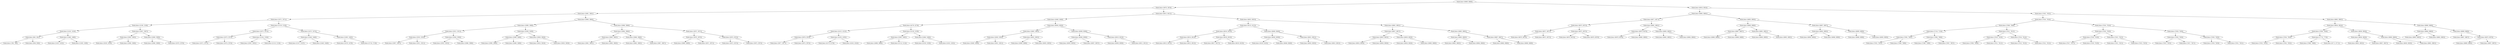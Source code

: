 digraph G{
494659039 [label="Node{data=[6869, 6869]}"]
494659039 -> 656959297
656959297 [label="Node{data=[3876, 3876]}"]
656959297 -> 2131301218
2131301218 [label="Node{data=[2881, 2881]}"]
2131301218 -> 822981791
822981791 [label="Node{data=[2071, 2071]}"]
822981791 -> 1931143804
1931143804 [label="Node{data=[1536, 1536]}"]
1931143804 -> 392988977
392988977 [label="Node{data=[1416, 1416]}"]
392988977 -> 541657789
541657789 [label="Node{data=[841, 841]}"]
541657789 -> 2084367207
2084367207 [label="Node{data=[789, 789]}"]
541657789 -> 1481750422
1481750422 [label="Node{data=[956, 956]}"]
392988977 -> 730302636
730302636 [label="Node{data=[1466, 1466]}"]
730302636 -> 1140028291
1140028291 [label="Node{data=[1425, 1425]}"]
730302636 -> 1485819721
1485819721 [label="Node{data=[1509, 1509]}"]
1931143804 -> 221720265
221720265 [label="Node{data=[2067, 2067]}"]
221720265 -> 451020075
451020075 [label="Node{data=[2065, 2065]}"]
451020075 -> 1112867487
1112867487 [label="Node{data=[2029, 2029]}"]
451020075 -> 1686530075
1686530075 [label="Node{data=[2066, 2066]}"]
221720265 -> 1349735204
1349735204 [label="Node{data=[2069, 2069]}"]
1349735204 -> 1521667932
1521667932 [label="Node{data=[2068, 2068]}"]
1349735204 -> 815365999
815365999 [label="Node{data=[2070, 2070]}"]
822981791 -> 1736970199
1736970199 [label="Node{data=[2129, 2129]}"]
1736970199 -> 766020209
766020209 [label="Node{data=[2075, 2075]}"]
766020209 -> 1638688951
1638688951 [label="Node{data=[2073, 2073]}"]
1638688951 -> 439685610
439685610 [label="Node{data=[2072, 2072]}"]
1638688951 -> 1029985228
1029985228 [label="Node{data=[2074, 2074]}"]
766020209 -> 1425456403
1425456403 [label="Node{data=[2104, 2104]}"]
1425456403 -> 1453170410
1453170410 [label="Node{data=[2091, 2091]}"]
1425456403 -> 1687515026
1687515026 [label="Node{data=[2119, 2119]}"]
1736970199 -> 2079374079
2079374079 [label="Node{data=[2475, 2475]}"]
2079374079 -> 445615799
445615799 [label="Node{data=[2446, 2446]}"]
445615799 -> 543107522
543107522 [label="Node{data=[2147, 2147]}"]
445615799 -> 1878600612
1878600612 [label="Node{data=[2449, 2449]}"]
2079374079 -> 287331302
287331302 [label="Node{data=[2493, 2493]}"]
287331302 -> 2008849731
2008849731 [label="Node{data=[2479, 2479]}"]
287331302 -> 787790671
787790671 [label="Node{data=[2718, 2718]}"]
2131301218 -> 141955390
141955390 [label="Node{data=[3860, 3860]}"]
141955390 -> 467324085
467324085 [label="Node{data=[2989, 2989]}"]
467324085 -> 136256520
136256520 [label="Node{data=[2912, 2912]}"]
136256520 -> 62578823
62578823 [label="Node{data=[2910, 2910]}"]
62578823 -> 1006501423
1006501423 [label="Node{data=[2907, 2907]}"]
62578823 -> 1989096065
1989096065 [label="Node{data=[2911, 2911]}"]
136256520 -> 100704004
100704004 [label="Node{data=[2958, 2958]}"]
100704004 -> 1382742427
1382742427 [label="Node{data=[2932, 2932]}"]
100704004 -> 103967103
103967103 [label="Node{data=[2988, 2988]}"]
467324085 -> 153507842
153507842 [label="Node{data=[3509, 3509]}"]
153507842 -> 198971037
198971037 [label="Node{data=[3486, 3486]}"]
198971037 -> 251631708
251631708 [label="Node{data=[2990, 2990]}"]
198971037 -> 462647661
462647661 [label="Node{data=[3489, 3489]}"]
153507842 -> 550427733
550427733 [label="Node{data=[3858, 3858]}"]
550427733 -> 1259177527
1259177527 [label="Node{data=[3616, 3616]}"]
550427733 -> 969071218
969071218 [label="Node{data=[3859, 3859]}"]
141955390 -> 962255934
962255934 [label="Node{data=[3868, 3868]}"]
962255934 -> 1872794420
1872794420 [label="Node{data=[3864, 3864]}"]
1872794420 -> 1211866313
1211866313 [label="Node{data=[3862, 3862]}"]
1211866313 -> 1728438006
1728438006 [label="Node{data=[3861, 3861]}"]
1211866313 -> 147936516
147936516 [label="Node{data=[3863, 3863]}"]
1872794420 -> 1669549593
1669549593 [label="Node{data=[3866, 3866]}"]
1669549593 -> 2001361780
2001361780 [label="Node{data=[3865, 3865]}"]
1669549593 -> 1047648517
1047648517 [label="Node{data=[3867, 3867]}"]
962255934 -> 1007342266
1007342266 [label="Node{data=[3872, 3872]}"]
1007342266 -> 1157669028
1157669028 [label="Node{data=[3870, 3870]}"]
1157669028 -> 1614074507
1614074507 [label="Node{data=[3869, 3869]}"]
1157669028 -> 1346213497
1346213497 [label="Node{data=[3871, 3871]}"]
1007342266 -> 986190278
986190278 [label="Node{data=[3874, 3874]}"]
986190278 -> 2047706043
2047706043 [label="Node{data=[3873, 3873]}"]
986190278 -> 1013688059
1013688059 [label="Node{data=[3875, 3875]}"]
656959297 -> 14246225
14246225 [label="Node{data=[6012, 6012]}"]
14246225 -> 2053445293
2053445293 [label="Node{data=[5848, 5848]}"]
2053445293 -> 1818448385
1818448385 [label="Node{data=[4278, 4278]}"]
1818448385 -> 232684808
232684808 [label="Node{data=[4152, 4152]}"]
232684808 -> 1179014667
1179014667 [label="Node{data=[3878, 3878]}"]
1179014667 -> 348446736
348446736 [label="Node{data=[3877, 3877]}"]
1179014667 -> 1648450515
1648450515 [label="Node{data=[3975, 3975]}"]
232684808 -> 470371502
470371502 [label="Node{data=[4195, 4195]}"]
470371502 -> 1745594154
1745594154 [label="Node{data=[4179, 4179]}"]
470371502 -> 1534856795
1534856795 [label="Node{data=[4243, 4243]}"]
1818448385 -> 856377636
856377636 [label="Node{data=[5139, 5139]}"]
856377636 -> 1706106839
1706106839 [label="Node{data=[5082, 5082]}"]
1706106839 -> 1354155708
1354155708 [label="Node{data=[4968, 4968]}"]
1706106839 -> 1803748391
1803748391 [label="Node{data=[5114, 5114]}"]
856377636 -> 44577306
44577306 [label="Node{data=[5484, 5484]}"]
44577306 -> 1871366719
1871366719 [label="Node{data=[5230, 5230]}"]
44577306 -> 158298708
158298708 [label="Node{data=[5505, 5505]}"]
2053445293 -> 2050948450
2050948450 [label="Node{data=[6004, 6004]}"]
2050948450 -> 969222365
969222365 [label="Node{data=[5865, 5865]}"]
969222365 -> 10999528
10999528 [label="Node{data=[5850, 5850]}"]
10999528 -> 1923676538
1923676538 [label="Node{data=[5849, 5849]}"]
10999528 -> 2146492320
2146492320 [label="Node{data=[5851, 5851]}"]
969222365 -> 1877185347
1877185347 [label="Node{data=[6002, 6002]}"]
1877185347 -> 1372391617
1372391617 [label="Node{data=[5898, 5898]}"]
1877185347 -> 1679513771
1679513771 [label="Node{data=[6003, 6003]}"]
2050948450 -> 502236759
502236759 [label="Node{data=[6008, 6008]}"]
502236759 -> 1852139298
1852139298 [label="Node{data=[6006, 6006]}"]
1852139298 -> 1465377071
1465377071 [label="Node{data=[6005, 6005]}"]
1852139298 -> 1765221742
1765221742 [label="Node{data=[6007, 6007]}"]
502236759 -> 134990625
134990625 [label="Node{data=[6010, 6010]}"]
134990625 -> 1293087093
1293087093 [label="Node{data=[6009, 6009]}"]
134990625 -> 623128417
623128417 [label="Node{data=[6011, 6011]}"]
14246225 -> 1978168062
1978168062 [label="Node{data=[6853, 6853]}"]
1978168062 -> 594341281
594341281 [label="Node{data=[6152, 6152]}"]
594341281 -> 2041526752
2041526752 [label="Node{data=[6016, 6016]}"]
2041526752 -> 2104778387
2104778387 [label="Node{data=[6014, 6014]}"]
2104778387 -> 1262332993
1262332993 [label="Node{data=[6013, 6013]}"]
2104778387 -> 267927906
267927906 [label="Node{data=[6015, 6015]}"]
2041526752 -> 253233476
253233476 [label="Node{data=[6018, 6018]}"]
253233476 -> 1346850546
1346850546 [label="Node{data=[6017, 6017]}"]
253233476 -> 1992208159
1992208159 [label="Node{data=[6019, 6019]}"]
594341281 -> 989856763
989856763 [label="Node{data=[6849, 6849]}"]
989856763 -> 1956478966
1956478966 [label="Node{data=[6838, 6838]}"]
1956478966 -> 508006217
508006217 [label="Node{data=[6163, 6163]}"]
1956478966 -> 486677961
486677961 [label="Node{data=[6848, 6848]}"]
989856763 -> 640076361
640076361 [label="Node{data=[6851, 6851]}"]
640076361 -> 962294708
962294708 [label="Node{data=[6850, 6850]}"]
640076361 -> 457481745
457481745 [label="Node{data=[6852, 6852]}"]
1978168062 -> 371537125
371537125 [label="Node{data=[6861, 6861]}"]
371537125 -> 113361130
113361130 [label="Node{data=[6857, 6857]}"]
113361130 -> 1684391253
1684391253 [label="Node{data=[6855, 6855]}"]
1684391253 -> 1533967326
1533967326 [label="Node{data=[6854, 6854]}"]
1684391253 -> 1691610698
1691610698 [label="Node{data=[6856, 6856]}"]
113361130 -> 1822274730
1822274730 [label="Node{data=[6859, 6859]}"]
1822274730 -> 639142657
639142657 [label="Node{data=[6858, 6858]}"]
1822274730 -> 243315863
243315863 [label="Node{data=[6860, 6860]}"]
371537125 -> 1977264819
1977264819 [label="Node{data=[6865, 6865]}"]
1977264819 -> 1961060422
1961060422 [label="Node{data=[6863, 6863]}"]
1961060422 -> 373405016
373405016 [label="Node{data=[6862, 6862]}"]
1961060422 -> 493788939
493788939 [label="Node{data=[6864, 6864]}"]
1977264819 -> 1036067111
1036067111 [label="Node{data=[6867, 6867]}"]
1036067111 -> 1385160577
1385160577 [label="Node{data=[6866, 6866]}"]
1036067111 -> 1233083389
1233083389 [label="Node{data=[6868, 6868]}"]
494659039 -> 545264414
545264414 [label="Node{data=[6924, 6924]}"]
545264414 -> 343725616
343725616 [label="Node{data=[6885, 6885]}"]
343725616 -> 950231273
950231273 [label="Node{data=[6877, 6877]}"]
950231273 -> 187724979
187724979 [label="Node{data=[6873, 6873]}"]
187724979 -> 730369576
730369576 [label="Node{data=[6871, 6871]}"]
730369576 -> 1496776767
1496776767 [label="Node{data=[6870, 6870]}"]
730369576 -> 2058393560
2058393560 [label="Node{data=[6872, 6872]}"]
187724979 -> 1924002257
1924002257 [label="Node{data=[6875, 6875]}"]
1924002257 -> 498845794
498845794 [label="Node{data=[6874, 6874]}"]
1924002257 -> 2095846674
2095846674 [label="Node{data=[6876, 6876]}"]
950231273 -> 43799296
43799296 [label="Node{data=[6881, 6881]}"]
43799296 -> 530717179
530717179 [label="Node{data=[6879, 6879]}"]
530717179 -> 1545153205
1545153205 [label="Node{data=[6878, 6878]}"]
530717179 -> 1086451873
1086451873 [label="Node{data=[6880, 6880]}"]
43799296 -> 547729386
547729386 [label="Node{data=[6883, 6883]}"]
547729386 -> 793184196
793184196 [label="Node{data=[6882, 6882]}"]
547729386 -> 975100955
975100955 [label="Node{data=[6884, 6884]}"]
343725616 -> 1964340993
1964340993 [label="Node{data=[6893, 6893]}"]
1964340993 -> 2025999542
2025999542 [label="Node{data=[6889, 6889]}"]
2025999542 -> 1865157965
1865157965 [label="Node{data=[6887, 6887]}"]
1865157965 -> 597621431
597621431 [label="Node{data=[6886, 6886]}"]
1865157965 -> 2104306874
2104306874 [label="Node{data=[6888, 6888]}"]
2025999542 -> 388003933
388003933 [label="Node{data=[6891, 6891]}"]
388003933 -> 409553297
409553297 [label="Node{data=[6890, 6890]}"]
388003933 -> 1291211625
1291211625 [label="Node{data=[6892, 6892]}"]
1964340993 -> 1491775153
1491775153 [label="Node{data=[6897, 6897]}"]
1491775153 -> 1285347169
1285347169 [label="Node{data=[6895, 6895]}"]
1285347169 -> 510339746
510339746 [label="Node{data=[6894, 6894]}"]
1285347169 -> 1626890013
1626890013 [label="Node{data=[6896, 6896]}"]
1491775153 -> 1835727509
1835727509 [label="Node{data=[6899, 6899]}"]
1835727509 -> 1197940614
1197940614 [label="Node{data=[6898, 6898]}"]
1835727509 -> 1967090
1967090 [label="Node{data=[6900, 6900]}"]
545264414 -> 574399579
574399579 [label="Node{data=[7632, 7632]}"]
574399579 -> 406346971
406346971 [label="Node{data=[7616, 7616]}"]
406346971 -> 1734142837
1734142837 [label="Node{data=[7608, 7608]}"]
1734142837 -> 388851199
388851199 [label="Node{data=[7124, 7124]}"]
388851199 -> 1349784893
1349784893 [label="Node{data=[7065, 7065]}"]
1349784893 -> 175134060
175134060 [label="Node{data=[7032, 7032]}"]
1349784893 -> 175575060
175575060 [label="Node{data=[7089, 7089]}"]
388851199 -> 1988726328
1988726328 [label="Node{data=[7606, 7606]}"]
1988726328 -> 103067689
103067689 [label="Node{data=[7589, 7589]}"]
1988726328 -> 242699956
242699956 [label="Node{data=[7607, 7607]}"]
1734142837 -> 1009912030
1009912030 [label="Node{data=[7612, 7612]}"]
1009912030 -> 108046638
108046638 [label="Node{data=[7610, 7610]}"]
108046638 -> 628552753
628552753 [label="Node{data=[7609, 7609]}"]
108046638 -> 297798853
297798853 [label="Node{data=[7611, 7611]}"]
1009912030 -> 1033405147
1033405147 [label="Node{data=[7614, 7614]}"]
1033405147 -> 1042441631
1042441631 [label="Node{data=[7613, 7613]}"]
1033405147 -> 753391894
753391894 [label="Node{data=[7615, 7615]}"]
406346971 -> 1028673131
1028673131 [label="Node{data=[7624, 7624]}"]
1028673131 -> 1143442752
1143442752 [label="Node{data=[7620, 7620]}"]
1143442752 -> 1770264262
1770264262 [label="Node{data=[7618, 7618]}"]
1770264262 -> 2067352969
2067352969 [label="Node{data=[7617, 7617]}"]
1770264262 -> 1143306131
1143306131 [label="Node{data=[7619, 7619]}"]
1143442752 -> 1007730650
1007730650 [label="Node{data=[7622, 7622]}"]
1007730650 -> 1978379448
1978379448 [label="Node{data=[7621, 7621]}"]
1007730650 -> 1141891721
1141891721 [label="Node{data=[7623, 7623]}"]
1028673131 -> 737778804
737778804 [label="Node{data=[7628, 7628]}"]
737778804 -> 313399486
313399486 [label="Node{data=[7626, 7626]}"]
313399486 -> 982050879
982050879 [label="Node{data=[7625, 7625]}"]
313399486 -> 27811405
27811405 [label="Node{data=[7627, 7627]}"]
737778804 -> 1716877360
1716877360 [label="Node{data=[7630, 7630]}"]
1716877360 -> 81586092
81586092 [label="Node{data=[7629, 7629]}"]
1716877360 -> 2036874776
2036874776 [label="Node{data=[7631, 7631]}"]
574399579 -> 980507982
980507982 [label="Node{data=[8862, 8862]}"]
980507982 -> 2007512776
2007512776 [label="Node{data=[8854, 8854]}"]
2007512776 -> 346709526
346709526 [label="Node{data=[7636, 7636]}"]
346709526 -> 738863717
738863717 [label="Node{data=[7634, 7634]}"]
738863717 -> 471959943
471959943 [label="Node{data=[7633, 7633]}"]
738863717 -> 705290941
705290941 [label="Node{data=[7635, 7635]}"]
346709526 -> 1821725444
1821725444 [label="Node{data=[7776, 7776]}"]
1821725444 -> 288429553
288429553 [label="Node{data=[7686, 7686]}"]
1821725444 -> 21810145
21810145 [label="Node{data=[8771, 8771]}"]
2007512776 -> 1681251711
1681251711 [label="Node{data=[8858, 8858]}"]
1681251711 -> 578727822
578727822 [label="Node{data=[8856, 8856]}"]
578727822 -> 997828781
997828781 [label="Node{data=[8855, 8855]}"]
578727822 -> 1544384480
1544384480 [label="Node{data=[8857, 8857]}"]
1681251711 -> 370773819
370773819 [label="Node{data=[8860, 8860]}"]
370773819 -> 1103909033
1103909033 [label="Node{data=[8859, 8859]}"]
370773819 -> 931575037
931575037 [label="Node{data=[8861, 8861]}"]
980507982 -> 4439938
4439938 [label="Node{data=[8866, 8866]}"]
4439938 -> 1526302950
1526302950 [label="Node{data=[8864, 8864]}"]
1526302950 -> 2031337992
2031337992 [label="Node{data=[8863, 8863]}"]
1526302950 -> 2075177099
2075177099 [label="Node{data=[8865, 8865]}"]
4439938 -> 1712504784
1712504784 [label="Node{data=[8868, 8868]}"]
1712504784 -> 1891280204
1891280204 [label="Node{data=[8867, 8867]}"]
1712504784 -> 392051409
392051409 [label="Node{data=[8870, 8870]}"]
392051409 -> 1762976857
1762976857 [label="Node{data=[8869, 8869]}"]
392051409 -> 445332116
445332116 [label="Node{data=[8907, 8907]}"]
}